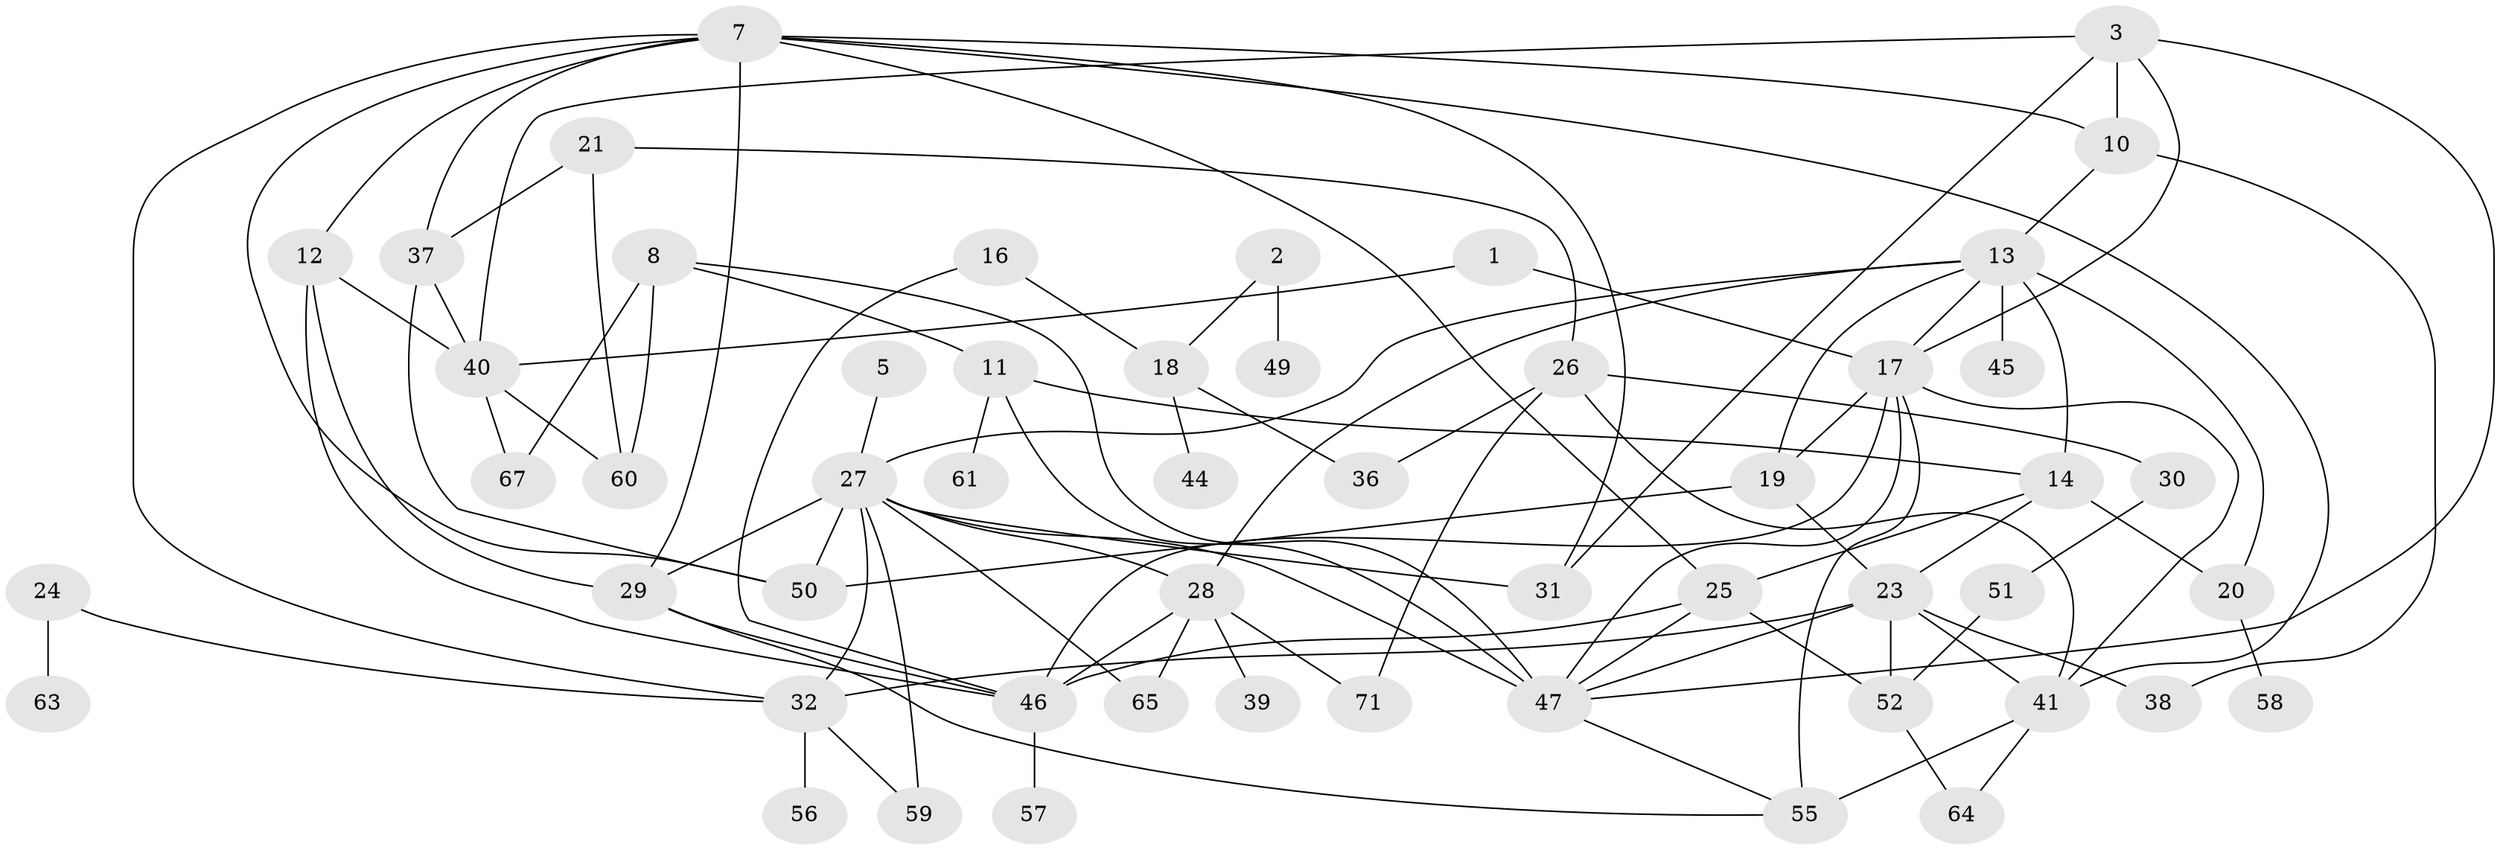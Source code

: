 // original degree distribution, {2: 0.20833333333333334, 1: 0.2013888888888889, 0: 0.11805555555555555, 4: 0.1388888888888889, 3: 0.22916666666666666, 5: 0.0625, 6: 0.034722222222222224, 7: 0.006944444444444444}
// Generated by graph-tools (version 1.1) at 2025/33/03/09/25 02:33:41]
// undirected, 53 vertices, 97 edges
graph export_dot {
graph [start="1"]
  node [color=gray90,style=filled];
  1;
  2;
  3;
  5;
  7;
  8;
  10;
  11;
  12;
  13;
  14;
  16;
  17;
  18;
  19;
  20;
  21;
  23;
  24;
  25;
  26;
  27;
  28;
  29;
  30;
  31;
  32;
  36;
  37;
  38;
  39;
  40;
  41;
  44;
  45;
  46;
  47;
  49;
  50;
  51;
  52;
  55;
  56;
  57;
  58;
  59;
  60;
  61;
  63;
  64;
  65;
  67;
  71;
  1 -- 17 [weight=1.0];
  1 -- 40 [weight=2.0];
  2 -- 18 [weight=1.0];
  2 -- 49 [weight=2.0];
  3 -- 10 [weight=1.0];
  3 -- 17 [weight=1.0];
  3 -- 31 [weight=1.0];
  3 -- 40 [weight=1.0];
  3 -- 47 [weight=1.0];
  5 -- 27 [weight=1.0];
  7 -- 10 [weight=1.0];
  7 -- 12 [weight=1.0];
  7 -- 25 [weight=1.0];
  7 -- 29 [weight=1.0];
  7 -- 31 [weight=1.0];
  7 -- 32 [weight=1.0];
  7 -- 37 [weight=1.0];
  7 -- 41 [weight=1.0];
  7 -- 50 [weight=1.0];
  8 -- 11 [weight=2.0];
  8 -- 47 [weight=1.0];
  8 -- 60 [weight=1.0];
  8 -- 67 [weight=2.0];
  10 -- 13 [weight=1.0];
  10 -- 38 [weight=1.0];
  11 -- 14 [weight=1.0];
  11 -- 47 [weight=1.0];
  11 -- 61 [weight=1.0];
  12 -- 29 [weight=3.0];
  12 -- 40 [weight=1.0];
  12 -- 46 [weight=1.0];
  13 -- 14 [weight=1.0];
  13 -- 17 [weight=1.0];
  13 -- 19 [weight=1.0];
  13 -- 20 [weight=1.0];
  13 -- 27 [weight=1.0];
  13 -- 28 [weight=1.0];
  13 -- 45 [weight=2.0];
  14 -- 20 [weight=1.0];
  14 -- 23 [weight=1.0];
  14 -- 25 [weight=1.0];
  16 -- 18 [weight=1.0];
  16 -- 46 [weight=1.0];
  17 -- 19 [weight=1.0];
  17 -- 41 [weight=1.0];
  17 -- 46 [weight=1.0];
  17 -- 47 [weight=1.0];
  17 -- 55 [weight=2.0];
  18 -- 36 [weight=1.0];
  18 -- 44 [weight=1.0];
  19 -- 23 [weight=1.0];
  19 -- 50 [weight=1.0];
  20 -- 58 [weight=1.0];
  21 -- 26 [weight=1.0];
  21 -- 37 [weight=1.0];
  21 -- 60 [weight=1.0];
  23 -- 32 [weight=1.0];
  23 -- 38 [weight=1.0];
  23 -- 41 [weight=1.0];
  23 -- 47 [weight=1.0];
  23 -- 52 [weight=1.0];
  24 -- 32 [weight=1.0];
  24 -- 63 [weight=1.0];
  25 -- 46 [weight=1.0];
  25 -- 47 [weight=1.0];
  25 -- 52 [weight=3.0];
  26 -- 30 [weight=1.0];
  26 -- 36 [weight=1.0];
  26 -- 41 [weight=2.0];
  26 -- 71 [weight=1.0];
  27 -- 28 [weight=1.0];
  27 -- 29 [weight=1.0];
  27 -- 31 [weight=1.0];
  27 -- 32 [weight=1.0];
  27 -- 47 [weight=3.0];
  27 -- 50 [weight=1.0];
  27 -- 59 [weight=1.0];
  27 -- 65 [weight=1.0];
  28 -- 39 [weight=1.0];
  28 -- 46 [weight=1.0];
  28 -- 65 [weight=1.0];
  28 -- 71 [weight=1.0];
  29 -- 46 [weight=1.0];
  29 -- 55 [weight=1.0];
  30 -- 51 [weight=1.0];
  32 -- 56 [weight=1.0];
  32 -- 59 [weight=1.0];
  37 -- 40 [weight=1.0];
  37 -- 50 [weight=1.0];
  40 -- 60 [weight=2.0];
  40 -- 67 [weight=1.0];
  41 -- 55 [weight=1.0];
  41 -- 64 [weight=1.0];
  46 -- 57 [weight=1.0];
  47 -- 55 [weight=1.0];
  51 -- 52 [weight=1.0];
  52 -- 64 [weight=1.0];
}

